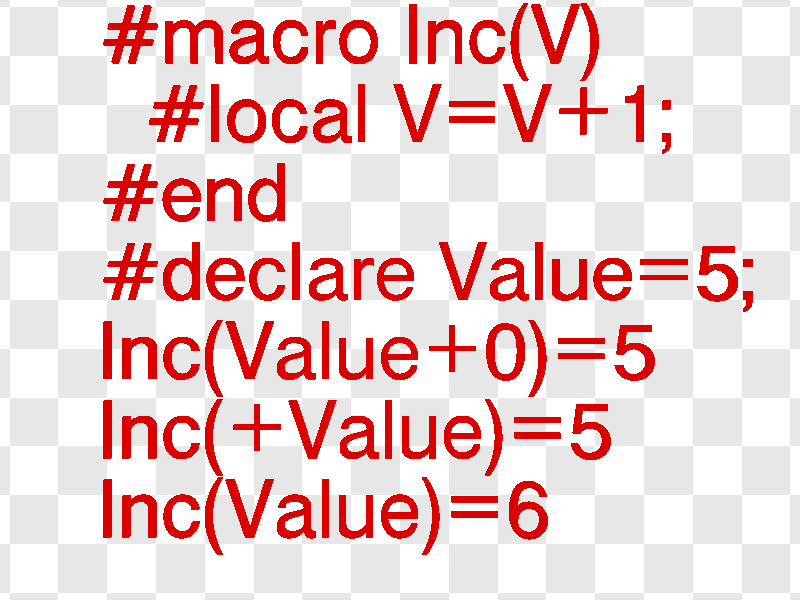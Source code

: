 // This work is licensed under the Creative Commons Attribution 3.0 Unported License.
// To view a copy of this license, visit http://creativecommons.org/licenses/by/3.0/
// or send a letter to Creative Commons, 444 Castro Street, Suite 900, Mountain View,
// California, 94041, USA.

// Persistence Of Vision Ray Tracer POV-Ray sample Scene
// by Chris Young
// MACRO4.POV demonstrates basic use of a macro as a type
// of procedure that "returns" a value via a parameter but
// only when a lone identifier is passed.  If a constant
// or expression is passed, the value cannot be returned.
//
// -w320 -h240
// -w800 -h600 +a0.3

#version 3.7;
global_settings {assumed_gamma 1.0}
#default{ finish{ ambient 0.1 diffuse 0.9 }} 

#include "colors.inc"

light_source { <100,1000,-1000>, White}

camera { location <0,-1,-16> 
         right    x*image_width/image_height
         angle 35 // direction 2*z 
         look_at <0,-1,0>
       }

plane{-z,-10  pigment{checker color rgb<1,1,1>*0.8 color rgb<1,1,1>} }

// Define the macro.  Parameters are:
//   V:  The value to be incremented.  New value
//       is returned via this parameter so it must be
//       a lone identifier.  It cannot be a constant or
//       an expression.
#macro Inc(V)
  #local V=V+1;
#end

#declare Value=5;

union{
 text{ttf "cyrvetic.ttf" "#macro Inc(V)",0.1,0 translate 2*y}
 text{ttf "cyrvetic.ttf" "  #local V=V+1;",0.1,0 translate y}
 text{ttf "cyrvetic.ttf" "#end",0.1,0 }

 text{ttf "cyrvetic.ttf" concat("#declare Value=",str(Value,0,0),";"),0.1,0 translate -y}

 Inc(Value+0)  // Expression won't work

 text{ttf "cyrvetic.ttf" concat("Inc(Value+0)=",str(Value,0,0)),0.1,0 translate -2*y}

 Inc(+Value)  // This too is an expression so it won't work

 text{ttf "cyrvetic.ttf" concat("Inc(+Value)=",str(Value,0,0)),0.1,0 translate -3*y}

 Inc(Value)   // Lone identifier works.  It accepts return value.

 text{ttf "cyrvetic.ttf" concat("Inc(Value)=",str(Value,0,0)),0.1,0 translate -4*y}

 pigment{Red*0.7}
 translate -3.75*x
}
